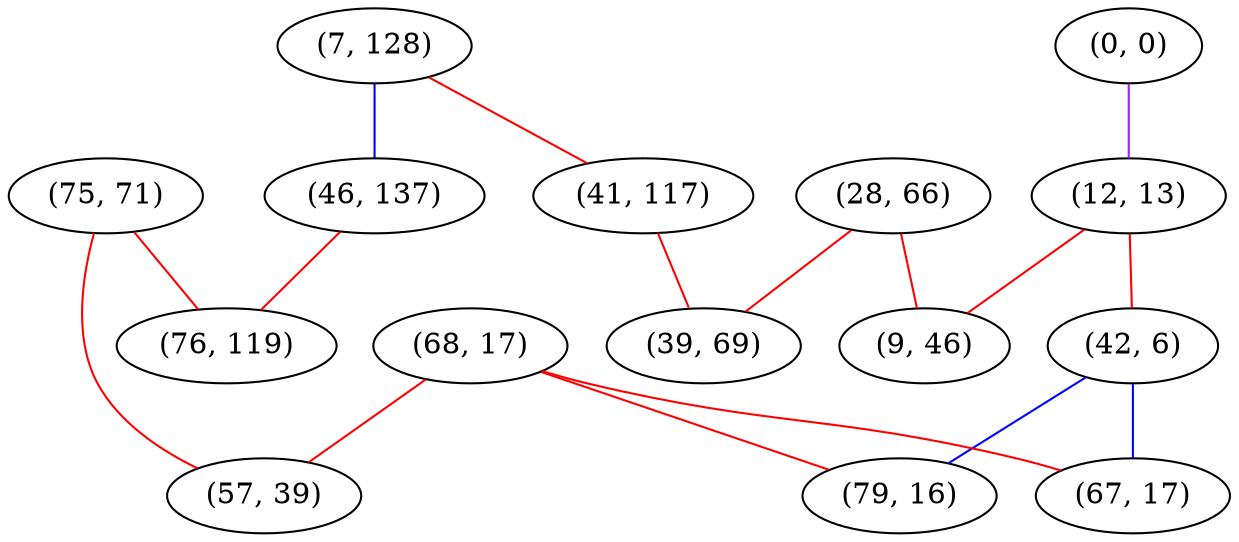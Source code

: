 graph "" {
"(75, 71)";
"(0, 0)";
"(7, 128)";
"(12, 13)";
"(41, 117)";
"(42, 6)";
"(68, 17)";
"(57, 39)";
"(28, 66)";
"(39, 69)";
"(9, 46)";
"(46, 137)";
"(67, 17)";
"(79, 16)";
"(76, 119)";
"(75, 71)" -- "(76, 119)"  [color=red, key=0, weight=1];
"(75, 71)" -- "(57, 39)"  [color=red, key=0, weight=1];
"(0, 0)" -- "(12, 13)"  [color=purple, key=0, weight=4];
"(7, 128)" -- "(41, 117)"  [color=red, key=0, weight=1];
"(7, 128)" -- "(46, 137)"  [color=blue, key=0, weight=3];
"(12, 13)" -- "(42, 6)"  [color=red, key=0, weight=1];
"(12, 13)" -- "(9, 46)"  [color=red, key=0, weight=1];
"(41, 117)" -- "(39, 69)"  [color=red, key=0, weight=1];
"(42, 6)" -- "(67, 17)"  [color=blue, key=0, weight=3];
"(42, 6)" -- "(79, 16)"  [color=blue, key=0, weight=3];
"(68, 17)" -- "(67, 17)"  [color=red, key=0, weight=1];
"(68, 17)" -- "(79, 16)"  [color=red, key=0, weight=1];
"(68, 17)" -- "(57, 39)"  [color=red, key=0, weight=1];
"(28, 66)" -- "(39, 69)"  [color=red, key=0, weight=1];
"(28, 66)" -- "(9, 46)"  [color=red, key=0, weight=1];
"(46, 137)" -- "(76, 119)"  [color=red, key=0, weight=1];
}
